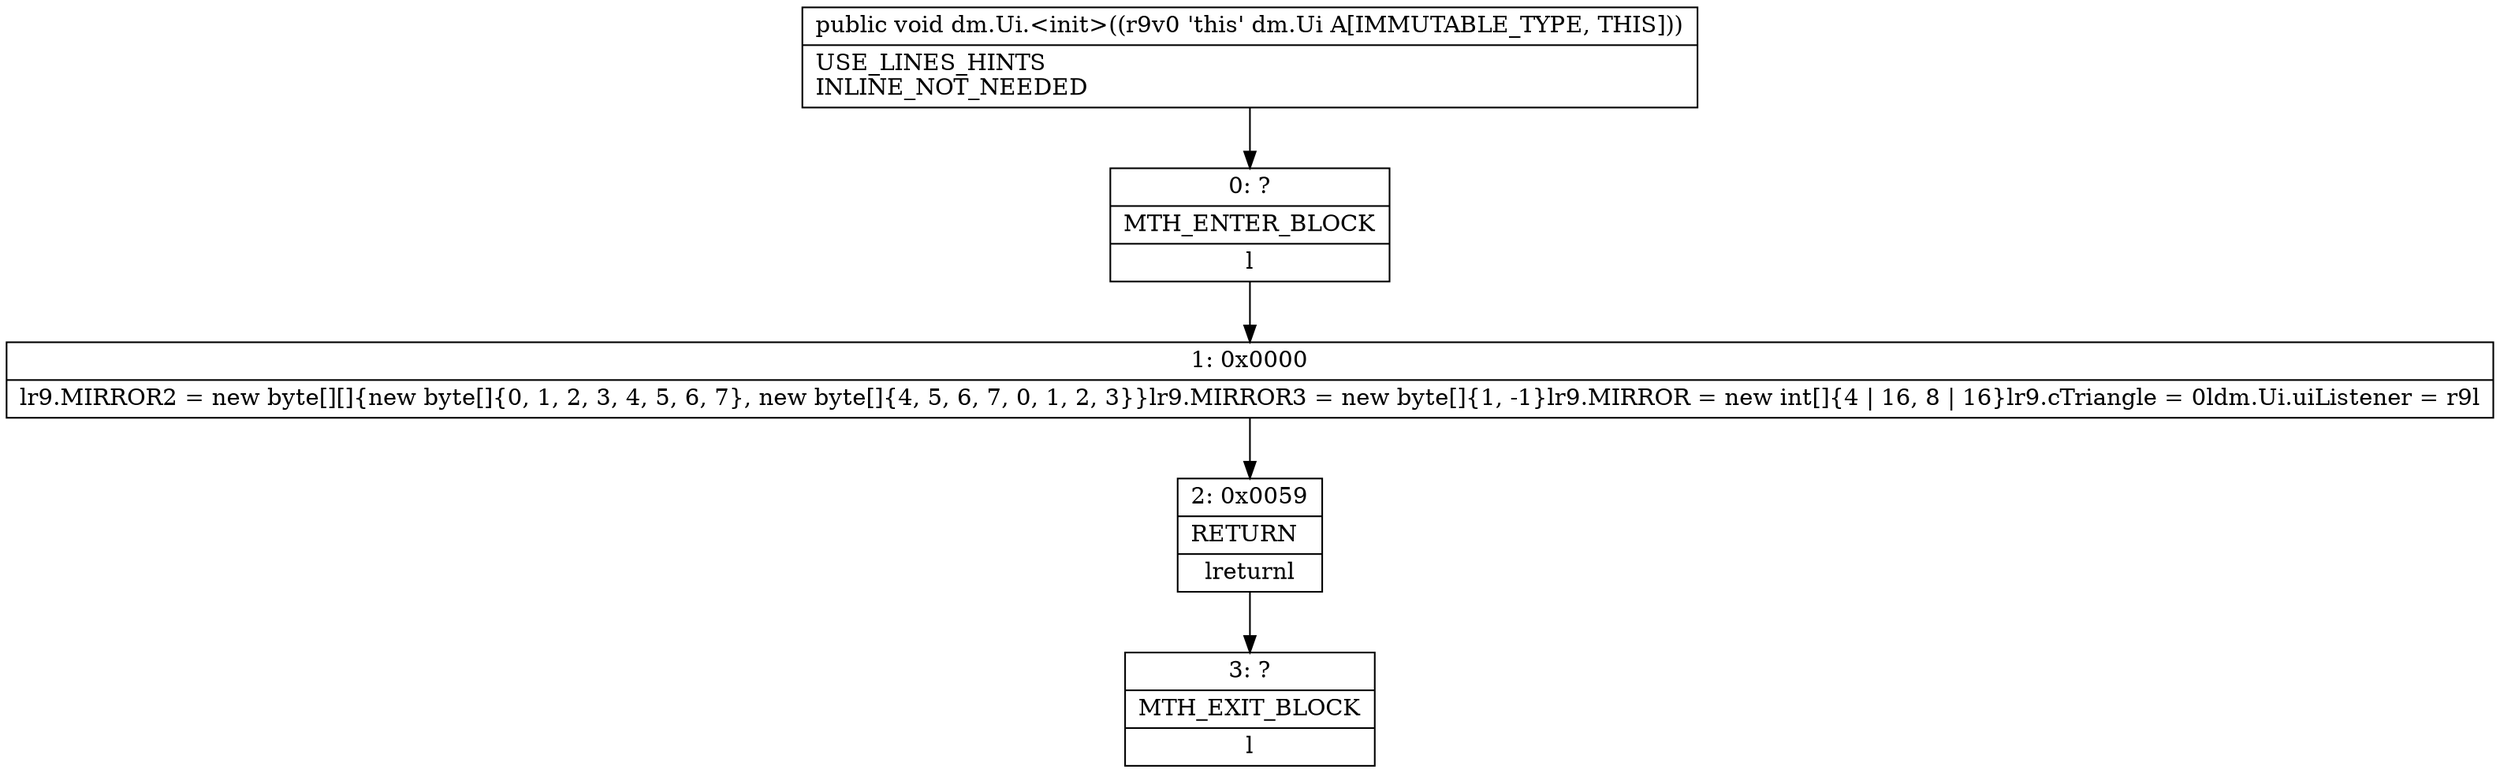 digraph "CFG fordm.Ui.\<init\>()V" {
Node_0 [shape=record,label="{0\:\ ?|MTH_ENTER_BLOCK\l|l}"];
Node_1 [shape=record,label="{1\:\ 0x0000|lr9.MIRROR2 = new byte[][]\{new byte[]\{0, 1, 2, 3, 4, 5, 6, 7\}, new byte[]\{4, 5, 6, 7, 0, 1, 2, 3\}\}lr9.MIRROR3 = new byte[]\{1, \-1\}lr9.MIRROR = new int[]\{4 \| 16, 8 \| 16\}lr9.cTriangle = 0ldm.Ui.uiListener = r9l}"];
Node_2 [shape=record,label="{2\:\ 0x0059|RETURN\l|lreturnl}"];
Node_3 [shape=record,label="{3\:\ ?|MTH_EXIT_BLOCK\l|l}"];
MethodNode[shape=record,label="{public void dm.Ui.\<init\>((r9v0 'this' dm.Ui A[IMMUTABLE_TYPE, THIS]))  | USE_LINES_HINTS\lINLINE_NOT_NEEDED\l}"];
MethodNode -> Node_0;
Node_0 -> Node_1;
Node_1 -> Node_2;
Node_2 -> Node_3;
}

